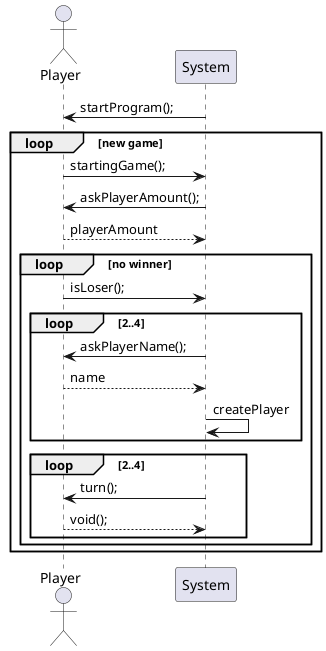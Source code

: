 @startuml
'https://plantuml.com/sequence-diagram

actor Player
System -> Player: startProgram();
loop new game
System <- Player: startingGame();
System -> Player: askPlayerAmount();
Player --> System: playerAmount
loop no winner
Player -> System: isLoser();
loop 2..4

System -> Player : askPlayerName();
Player --> System: name
System -> System: createPlayer

end
loop  2..4
System -> Player: turn();
Player --> System: void();
end

end

end
@enduml